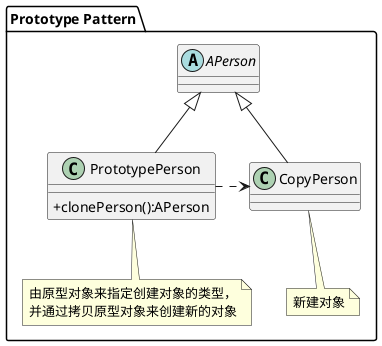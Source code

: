 @startuml
skinparam classAttributeIconSize 0
package "Prototype Pattern"{
    abstract class APerson
    class PrototypePerson
    note bottom:由原型对象来指定创建对象的类型，\n并通过拷贝原型对象来创建新的对象
    class PrototypePerson extends APerson{
        +clonePerson():APerson
    }
    class CopyPerson
    note bottom:新建对象
    class CopyPerson extends APerson
    PrototypePerson .> CopyPerson
}

@enduml